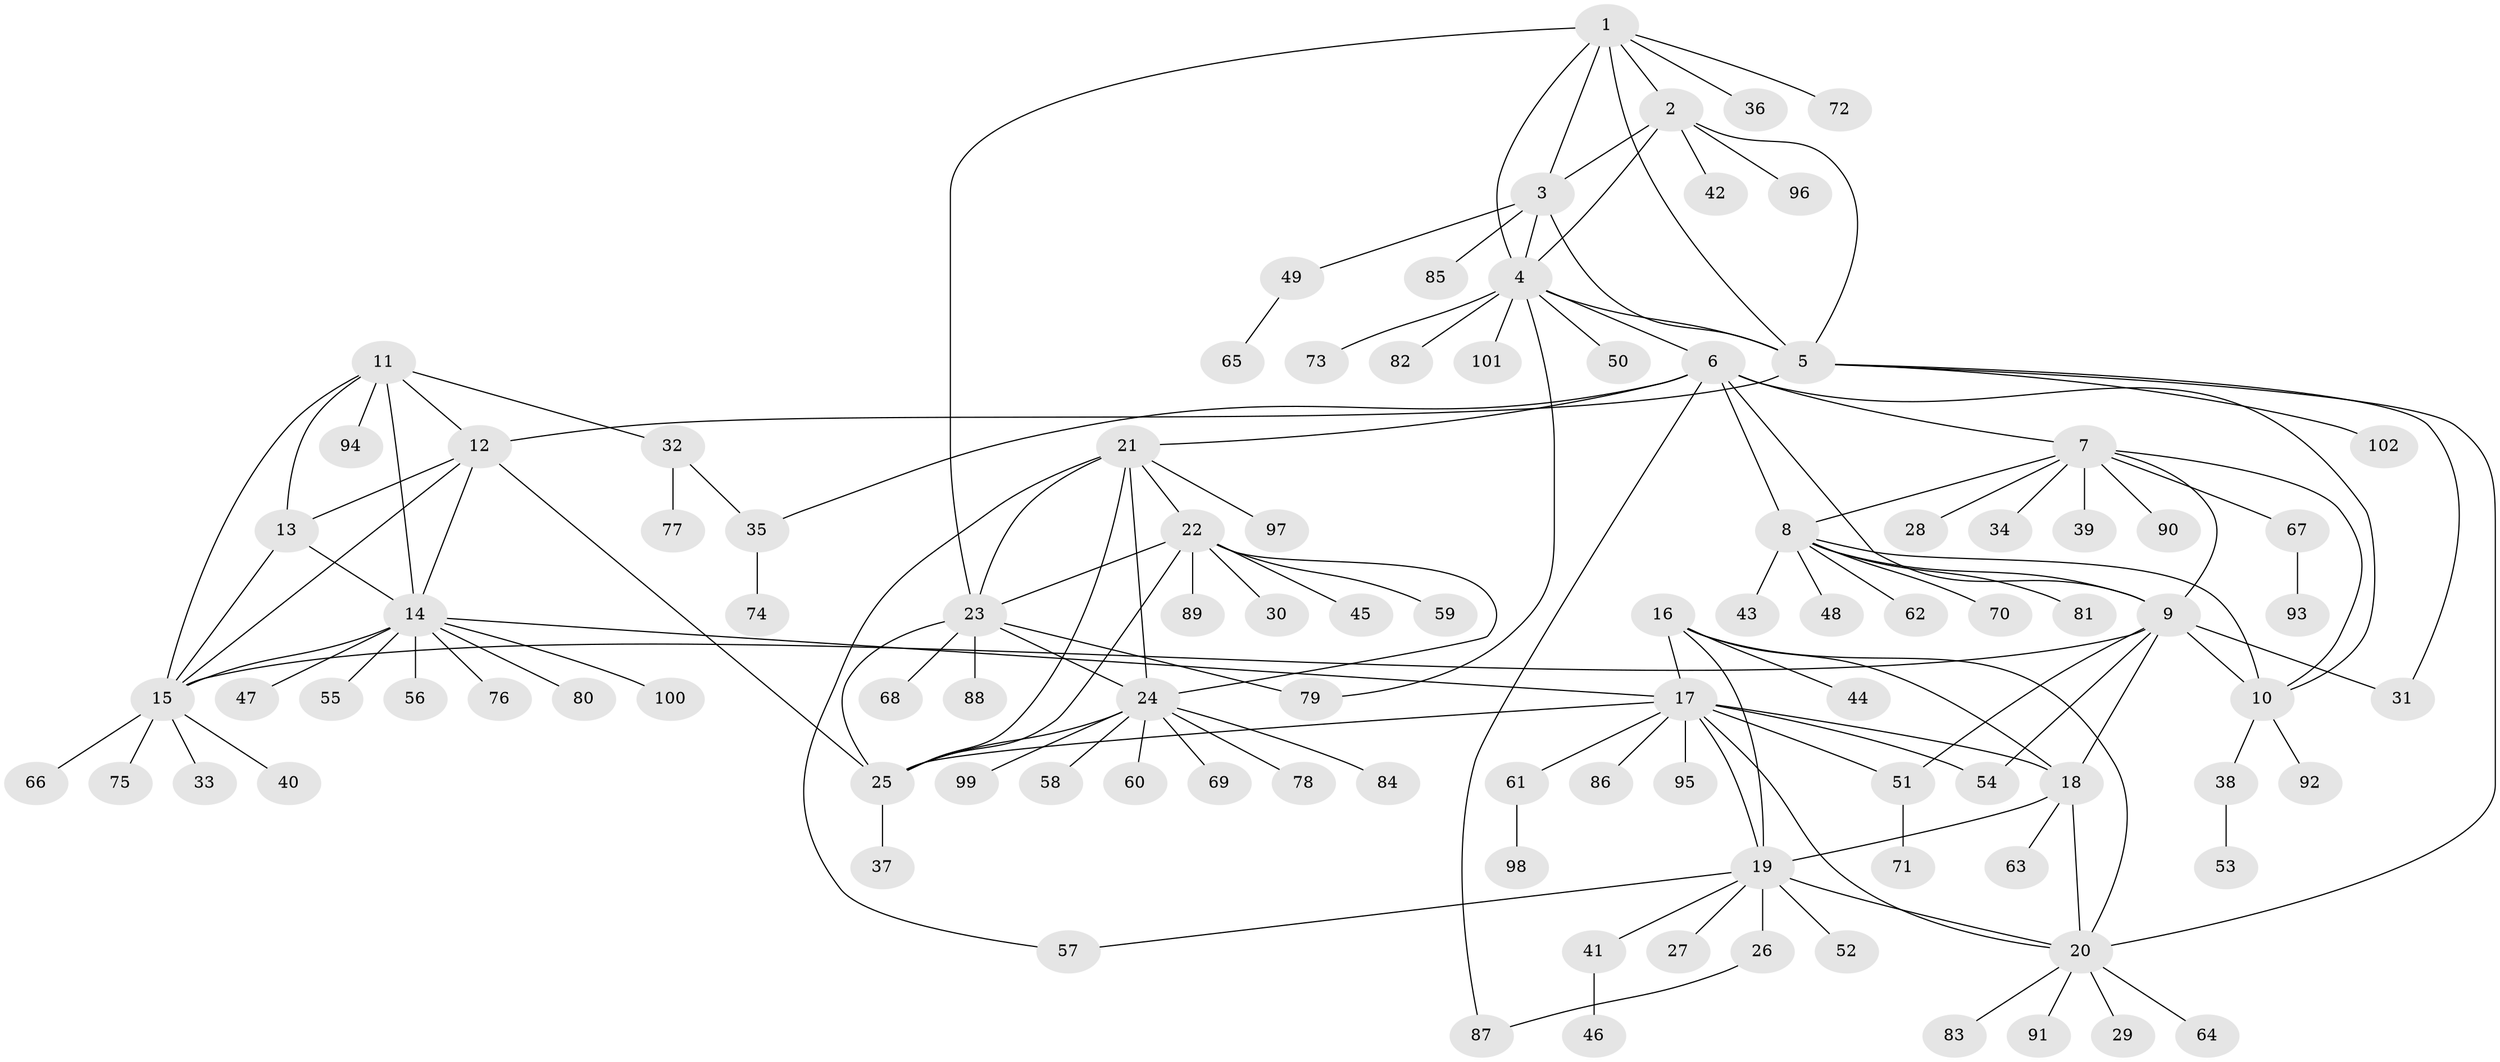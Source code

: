 // coarse degree distribution, {3: 0.03333333333333333, 1: 0.7, 5: 0.16666666666666666, 4: 0.06666666666666667, 13: 0.03333333333333333}
// Generated by graph-tools (version 1.1) at 2025/57/03/04/25 21:57:58]
// undirected, 102 vertices, 144 edges
graph export_dot {
graph [start="1"]
  node [color=gray90,style=filled];
  1;
  2;
  3;
  4;
  5;
  6;
  7;
  8;
  9;
  10;
  11;
  12;
  13;
  14;
  15;
  16;
  17;
  18;
  19;
  20;
  21;
  22;
  23;
  24;
  25;
  26;
  27;
  28;
  29;
  30;
  31;
  32;
  33;
  34;
  35;
  36;
  37;
  38;
  39;
  40;
  41;
  42;
  43;
  44;
  45;
  46;
  47;
  48;
  49;
  50;
  51;
  52;
  53;
  54;
  55;
  56;
  57;
  58;
  59;
  60;
  61;
  62;
  63;
  64;
  65;
  66;
  67;
  68;
  69;
  70;
  71;
  72;
  73;
  74;
  75;
  76;
  77;
  78;
  79;
  80;
  81;
  82;
  83;
  84;
  85;
  86;
  87;
  88;
  89;
  90;
  91;
  92;
  93;
  94;
  95;
  96;
  97;
  98;
  99;
  100;
  101;
  102;
  1 -- 2;
  1 -- 3;
  1 -- 4;
  1 -- 5;
  1 -- 23;
  1 -- 36;
  1 -- 72;
  2 -- 3;
  2 -- 4;
  2 -- 5;
  2 -- 42;
  2 -- 96;
  3 -- 4;
  3 -- 5;
  3 -- 49;
  3 -- 85;
  4 -- 5;
  4 -- 6;
  4 -- 50;
  4 -- 73;
  4 -- 79;
  4 -- 82;
  4 -- 101;
  5 -- 12;
  5 -- 20;
  5 -- 31;
  5 -- 102;
  6 -- 7;
  6 -- 8;
  6 -- 9;
  6 -- 10;
  6 -- 21;
  6 -- 35;
  6 -- 87;
  7 -- 8;
  7 -- 9;
  7 -- 10;
  7 -- 28;
  7 -- 34;
  7 -- 39;
  7 -- 67;
  7 -- 90;
  8 -- 9;
  8 -- 10;
  8 -- 43;
  8 -- 48;
  8 -- 62;
  8 -- 70;
  8 -- 81;
  9 -- 10;
  9 -- 15;
  9 -- 18;
  9 -- 31;
  9 -- 51;
  9 -- 54;
  10 -- 38;
  10 -- 92;
  11 -- 12;
  11 -- 13;
  11 -- 14;
  11 -- 15;
  11 -- 32;
  11 -- 94;
  12 -- 13;
  12 -- 14;
  12 -- 15;
  12 -- 25;
  13 -- 14;
  13 -- 15;
  14 -- 15;
  14 -- 17;
  14 -- 47;
  14 -- 55;
  14 -- 56;
  14 -- 76;
  14 -- 80;
  14 -- 100;
  15 -- 33;
  15 -- 40;
  15 -- 66;
  15 -- 75;
  16 -- 17;
  16 -- 18;
  16 -- 19;
  16 -- 20;
  16 -- 44;
  17 -- 18;
  17 -- 19;
  17 -- 20;
  17 -- 25;
  17 -- 51;
  17 -- 54;
  17 -- 61;
  17 -- 86;
  17 -- 95;
  18 -- 19;
  18 -- 20;
  18 -- 63;
  19 -- 20;
  19 -- 26;
  19 -- 27;
  19 -- 41;
  19 -- 52;
  19 -- 57;
  20 -- 29;
  20 -- 64;
  20 -- 83;
  20 -- 91;
  21 -- 22;
  21 -- 23;
  21 -- 24;
  21 -- 25;
  21 -- 57;
  21 -- 97;
  22 -- 23;
  22 -- 24;
  22 -- 25;
  22 -- 30;
  22 -- 45;
  22 -- 59;
  22 -- 89;
  23 -- 24;
  23 -- 25;
  23 -- 68;
  23 -- 79;
  23 -- 88;
  24 -- 25;
  24 -- 58;
  24 -- 60;
  24 -- 69;
  24 -- 78;
  24 -- 84;
  24 -- 99;
  25 -- 37;
  26 -- 87;
  32 -- 35;
  32 -- 77;
  35 -- 74;
  38 -- 53;
  41 -- 46;
  49 -- 65;
  51 -- 71;
  61 -- 98;
  67 -- 93;
}
